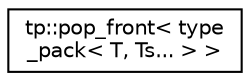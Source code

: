 digraph "Graphical Class Hierarchy"
{
 // LATEX_PDF_SIZE
  edge [fontname="Helvetica",fontsize="10",labelfontname="Helvetica",labelfontsize="10"];
  node [fontname="Helvetica",fontsize="10",shape=record];
  rankdir="LR";
  Node0 [label="tp::pop_front\< type\l_pack\< T, Ts... \> \>",height=0.2,width=0.4,color="black", fillcolor="white", style="filled",URL="$structtp_1_1pop__front_3_01type__pack_3_01T_00_01Ts_8_8_8_01_4_01_4.html",tooltip=" "];
}
